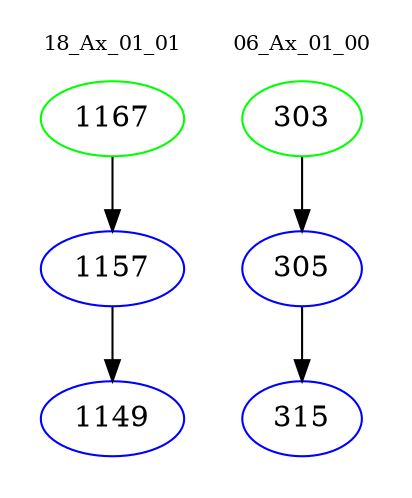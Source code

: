 digraph{
subgraph cluster_0 {
color = white
label = "18_Ax_01_01";
fontsize=10;
T0_1167 [label="1167", color="green"]
T0_1167 -> T0_1157 [color="black"]
T0_1157 [label="1157", color="blue"]
T0_1157 -> T0_1149 [color="black"]
T0_1149 [label="1149", color="blue"]
}
subgraph cluster_1 {
color = white
label = "06_Ax_01_00";
fontsize=10;
T1_303 [label="303", color="green"]
T1_303 -> T1_305 [color="black"]
T1_305 [label="305", color="blue"]
T1_305 -> T1_315 [color="black"]
T1_315 [label="315", color="blue"]
}
}
